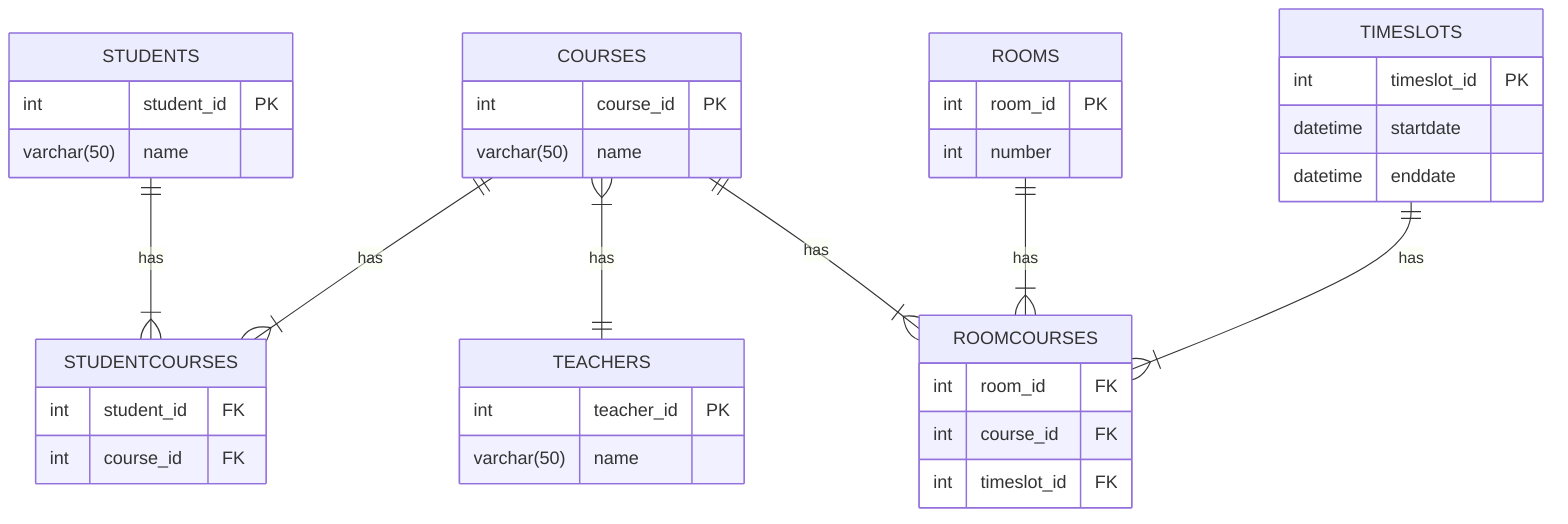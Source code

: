 erDiagram
    COURSES {
        int course_id PK
        varchar(50) name
    }
    TEACHERS {
        int teacher_id PK
        varchar(50) name
    }
    STUDENTS {
        int student_id PK
        varchar(50) name
    }
    ROOMS {
        int room_id PK
        int number
    }
    STUDENTCOURSES {
        int student_id FK
        int course_id FK
    }
    ROOMCOURSES {
        int room_id FK
        int course_id FK
        int timeslot_id FK
    }
    TIMESLOTS {
        int timeslot_id PK
        datetime startdate
        datetime enddate
    }

    STUDENTS ||--|{ STUDENTCOURSES : has
    COURSES ||--|{ STUDENTCOURSES : has
    COURSES }|--|| TEACHERS : has
    COURSES ||--|{ ROOMCOURSES : has
    ROOMS ||--|{ ROOMCOURSES : has
    TIMESLOTS ||--|{ ROOMCOURSES : has